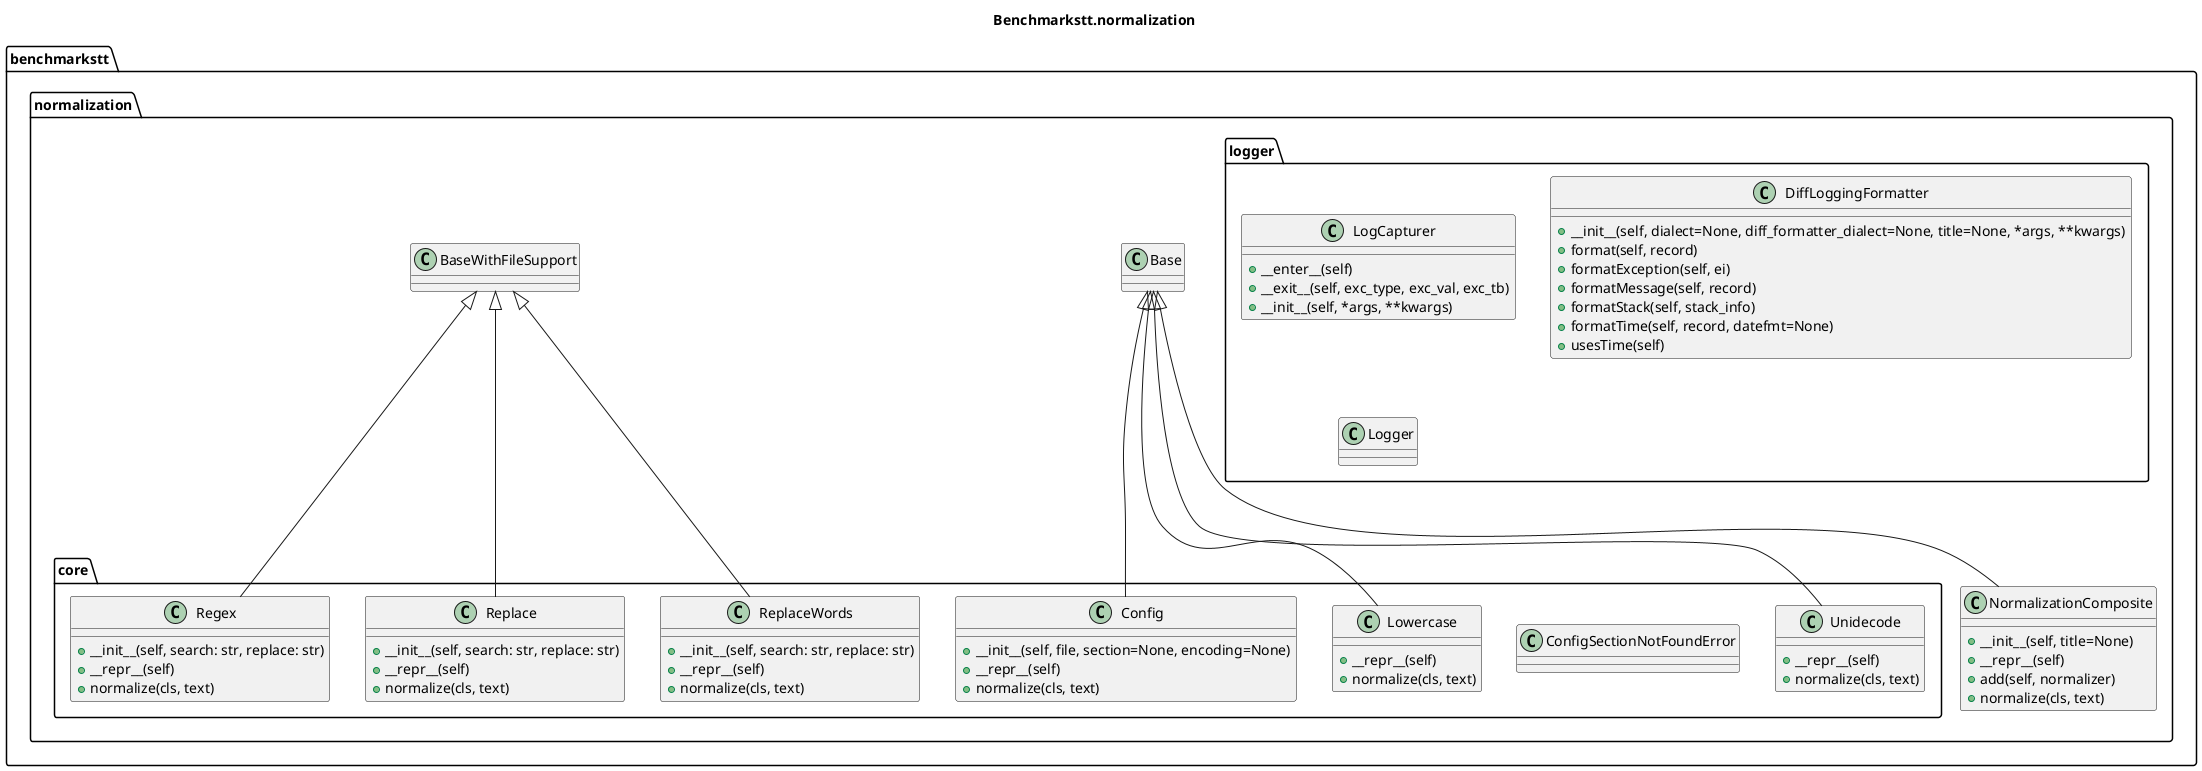 @startuml
title Benchmarkstt.normalization
		class benchmarkstt.normalization.logger.LogCapturer [[https://benchmarkstt.readthedocs.io/en/latest/modules/benchmarkstt.normalization.html#benchmarkstt.normalization.logger.LogCapturer]] {
			+__enter__(self)
			+__exit__(self, exc_type, exc_val, exc_tb)
			+__init__(self, *args, **kwargs)
		}
		class benchmarkstt.normalization.logger.DiffLoggingFormatter [[https://benchmarkstt.readthedocs.io/en/latest/modules/benchmarkstt.normalization.html#benchmarkstt.normalization.logger.DiffLoggingFormatter]] {
			+__init__(self, dialect=None, diff_formatter_dialect=None, title=None, *args, **kwargs)
			+format(self, record)
			+formatException(self, ei)
			+formatMessage(self, record)
			+formatStack(self, stack_info)
			+formatTime(self, record, datefmt=None)
			+usesTime(self)
		}
		class benchmarkstt.normalization.logger.Logger [[https://benchmarkstt.readthedocs.io/en/latest/modules/benchmarkstt.normalization.html#benchmarkstt.normalization.logger.Logger]] {
		}
		class benchmarkstt.normalization.NormalizationComposite [[https://benchmarkstt.readthedocs.io/en/latest/modules/benchmarkstt.normalization.html#benchmarkstt.normalization.NormalizationComposite]] {
			+__init__(self, title=None)
			+__repr__(self)
			+add(self, normalizer)
			+normalize(cls, text)
		}
		class benchmarkstt.normalization.core.Config [[https://benchmarkstt.readthedocs.io/en/latest/modules/benchmarkstt.normalization.html#benchmarkstt.normalization.core.Config]] {
			+__init__(self, file, section=None, encoding=None)
			+__repr__(self)
			+normalize(cls, text)
		}
		class benchmarkstt.normalization.core.ConfigSectionNotFoundError [[https://benchmarkstt.readthedocs.io/en/latest/modules/benchmarkstt.normalization.html#benchmarkstt.normalization.core.ConfigSectionNotFoundError]] {
		}
		class benchmarkstt.normalization.core.Lowercase [[https://benchmarkstt.readthedocs.io/en/latest/modules/benchmarkstt.normalization.html#benchmarkstt.normalization.core.Lowercase]] {
			+__repr__(self)
			+normalize(cls, text)
		}
		class benchmarkstt.normalization.core.Regex [[https://benchmarkstt.readthedocs.io/en/latest/modules/benchmarkstt.normalization.html#benchmarkstt.normalization.core.Regex]] {
			+__init__(self, search: str, replace: str)
			+__repr__(self)
			+normalize(cls, text)
		}
		class benchmarkstt.normalization.core.Replace [[https://benchmarkstt.readthedocs.io/en/latest/modules/benchmarkstt.normalization.html#benchmarkstt.normalization.core.Replace]] {
			+__init__(self, search: str, replace: str)
			+__repr__(self)
			+normalize(cls, text)
		}
		class benchmarkstt.normalization.core.ReplaceWords [[https://benchmarkstt.readthedocs.io/en/latest/modules/benchmarkstt.normalization.html#benchmarkstt.normalization.core.ReplaceWords]] {
			+__init__(self, search: str, replace: str)
			+__repr__(self)
			+normalize(cls, text)
		}
		class benchmarkstt.normalization.core.Unidecode [[https://benchmarkstt.readthedocs.io/en/latest/modules/benchmarkstt.normalization.html#benchmarkstt.normalization.core.Unidecode]] {
			+__repr__(self)
			+normalize(cls, text)
		}

benchmarkstt.normalization.NormalizationComposite --up--|> benchmarkstt.normalization.Base
benchmarkstt.normalization.core.Config --up--|> benchmarkstt.normalization.Base
benchmarkstt.normalization.core.Lowercase --up--|> benchmarkstt.normalization.Base
benchmarkstt.normalization.core.Regex --up--|> benchmarkstt.normalization.BaseWithFileSupport
benchmarkstt.normalization.core.Replace --up--|> benchmarkstt.normalization.BaseWithFileSupport
benchmarkstt.normalization.core.ReplaceWords --up--|> benchmarkstt.normalization.BaseWithFileSupport
benchmarkstt.normalization.core.Unidecode --up--|> benchmarkstt.normalization.Base
@enduml